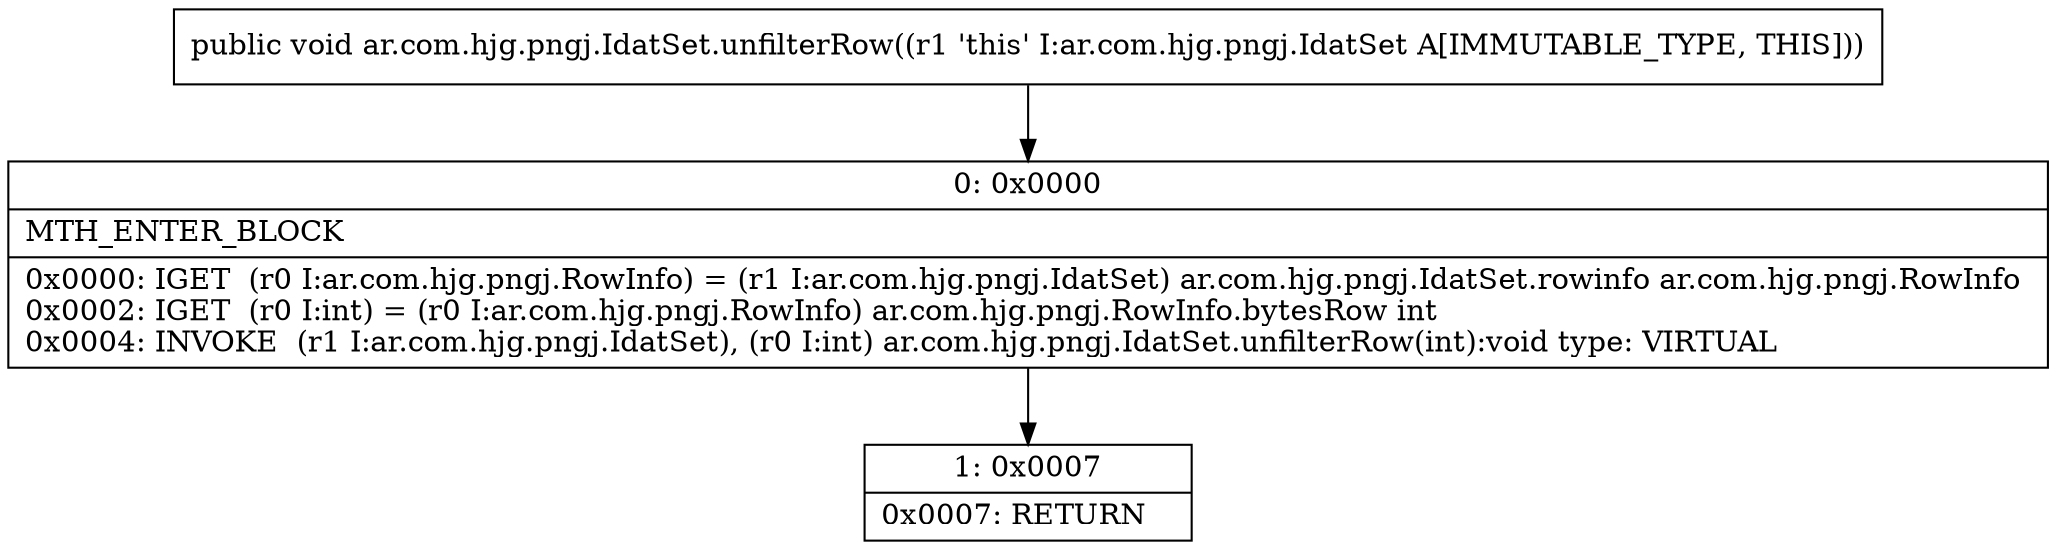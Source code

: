 digraph "CFG forar.com.hjg.pngj.IdatSet.unfilterRow()V" {
Node_0 [shape=record,label="{0\:\ 0x0000|MTH_ENTER_BLOCK\l|0x0000: IGET  (r0 I:ar.com.hjg.pngj.RowInfo) = (r1 I:ar.com.hjg.pngj.IdatSet) ar.com.hjg.pngj.IdatSet.rowinfo ar.com.hjg.pngj.RowInfo \l0x0002: IGET  (r0 I:int) = (r0 I:ar.com.hjg.pngj.RowInfo) ar.com.hjg.pngj.RowInfo.bytesRow int \l0x0004: INVOKE  (r1 I:ar.com.hjg.pngj.IdatSet), (r0 I:int) ar.com.hjg.pngj.IdatSet.unfilterRow(int):void type: VIRTUAL \l}"];
Node_1 [shape=record,label="{1\:\ 0x0007|0x0007: RETURN   \l}"];
MethodNode[shape=record,label="{public void ar.com.hjg.pngj.IdatSet.unfilterRow((r1 'this' I:ar.com.hjg.pngj.IdatSet A[IMMUTABLE_TYPE, THIS])) }"];
MethodNode -> Node_0;
Node_0 -> Node_1;
}

